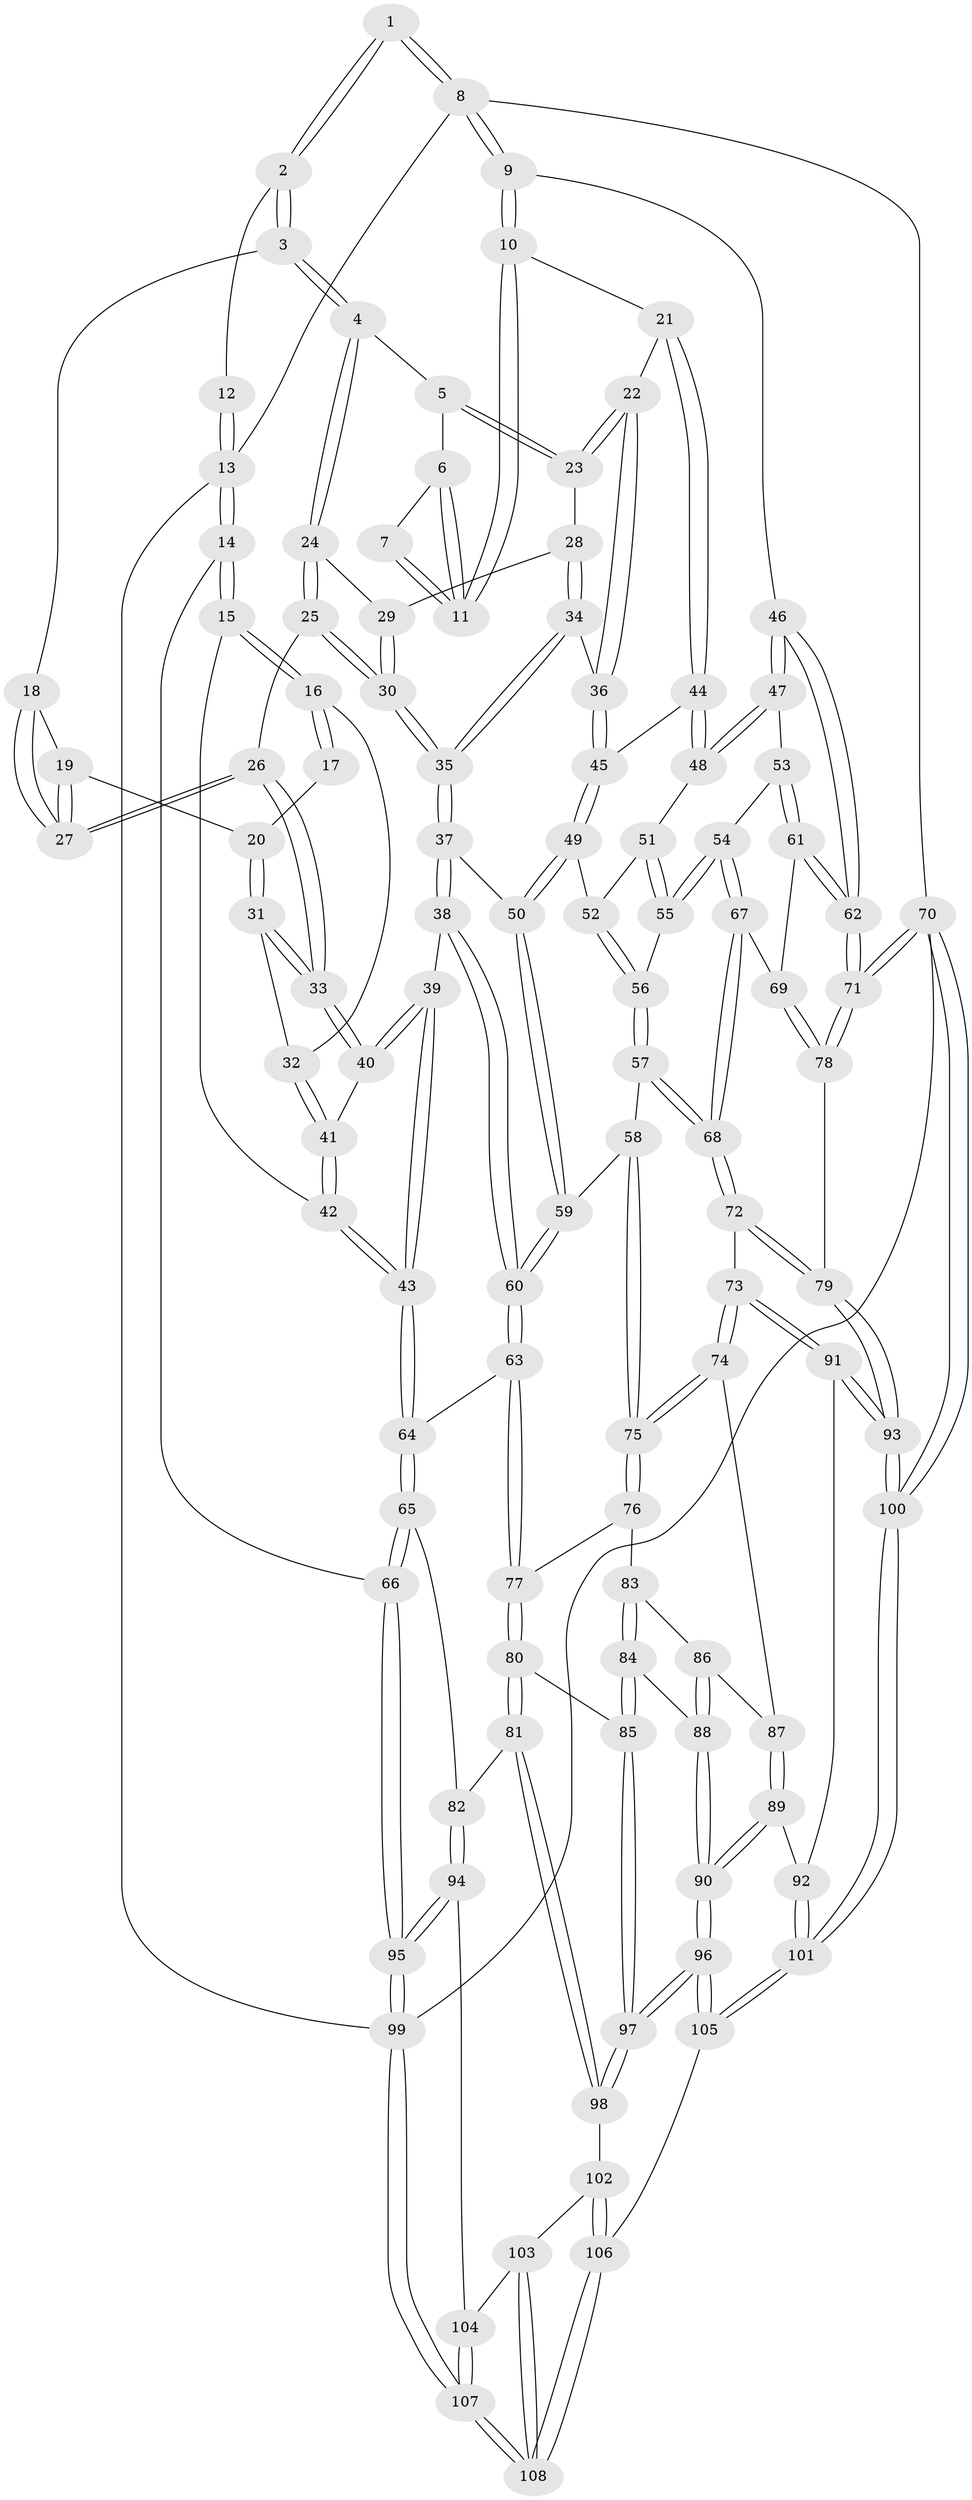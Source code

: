 // coarse degree distribution, {4: 0.46875, 5: 0.203125, 3: 0.1875, 7: 0.015625, 6: 0.09375, 2: 0.03125}
// Generated by graph-tools (version 1.1) at 2025/42/03/06/25 10:42:33]
// undirected, 108 vertices, 267 edges
graph export_dot {
graph [start="1"]
  node [color=gray90,style=filled];
  1 [pos="+0.8783708824425221+0"];
  2 [pos="+0.3975158716074414+0"];
  3 [pos="+0.40666747722065266+0"];
  4 [pos="+0.4171669719048704+0"];
  5 [pos="+0.5907341056678395+0.06594547070779298"];
  6 [pos="+0.6348643572987916+0.07281553760363398"];
  7 [pos="+0.7944704632980714+0"];
  8 [pos="+1+0"];
  9 [pos="+1+0.22380059371485722"];
  10 [pos="+0.7814619302123197+0.14348306765082453"];
  11 [pos="+0.7791851174966627+0.13857117493183574"];
  12 [pos="+0.3112206753504191+0"];
  13 [pos="+0+0"];
  14 [pos="+0+0.22618008507301574"];
  15 [pos="+0+0.2256381940786678"];
  16 [pos="+0.0270859924533331+0.1781101886608288"];
  17 [pos="+0.1946190701456241+0.009336365064408735"];
  18 [pos="+0.29328514892389207+0.08975106201625173"];
  19 [pos="+0.23645742678392848+0.16402139637032087"];
  20 [pos="+0.20072440758991686+0.16968195825198984"];
  21 [pos="+0.7127074525194531+0.24813715319174778"];
  22 [pos="+0.6167899080995036+0.2165020654515045"];
  23 [pos="+0.602108609824508+0.19502607501605232"];
  24 [pos="+0.41695076638740847+0"];
  25 [pos="+0.3664645198360511+0.15897778646689786"];
  26 [pos="+0.30708014256921773+0.22565346051559235"];
  27 [pos="+0.28195352658076295+0.19280619048810324"];
  28 [pos="+0.5076202655339772+0.19916202156494242"];
  29 [pos="+0.43404912315217736+0.010282621874682894"];
  30 [pos="+0.4497734637041822+0.2811636641897694"];
  31 [pos="+0.18301696368429957+0.19003761612352862"];
  32 [pos="+0.1569932422641681+0.21180134140414233"];
  33 [pos="+0.3060624066267848+0.23059990470913183"];
  34 [pos="+0.45726088368776313+0.27913839847145727"];
  35 [pos="+0.44994572797182547+0.28156300635497744"];
  36 [pos="+0.5510479803002019+0.2969266615516945"];
  37 [pos="+0.4025436617389808+0.3364134086708106"];
  38 [pos="+0.37829818760276696+0.34588884200698194"];
  39 [pos="+0.3675086678114894+0.34725892064901115"];
  40 [pos="+0.3058219473231056+0.23496558444600474"];
  41 [pos="+0.19290440392537472+0.27279796764546527"];
  42 [pos="+0.19263016988277273+0.3608784328265739"];
  43 [pos="+0.24037577498350146+0.45005310676696736"];
  44 [pos="+0.7137061636518885+0.2528429634131371"];
  45 [pos="+0.5734335872335726+0.34058918352523154"];
  46 [pos="+1+0.3128775559050422"];
  47 [pos="+0.746944640481518+0.33456488959808406"];
  48 [pos="+0.7414622051302269+0.3316255669636675"];
  49 [pos="+0.5805755067069944+0.3711443829054769"];
  50 [pos="+0.5012276975369706+0.4034485228979249"];
  51 [pos="+0.7240583305916097+0.34508941978531127"];
  52 [pos="+0.5903464048881616+0.3782222981729131"];
  53 [pos="+0.7674371870928853+0.3965353921431427"];
  54 [pos="+0.7653721339130461+0.5408126383194561"];
  55 [pos="+0.6594875570162748+0.4839129087283259"];
  56 [pos="+0.6149850622672017+0.48658597932966846"];
  57 [pos="+0.549462661205216+0.5436926953026482"];
  58 [pos="+0.5437587185737002+0.5469138889816636"];
  59 [pos="+0.5079822716653832+0.5505085746816153"];
  60 [pos="+0.48561791585781194+0.5622589455210278"];
  61 [pos="+0.9632027213438776+0.5007739956398334"];
  62 [pos="+1+0.38736728913958723"];
  63 [pos="+0.4475520413055739+0.5950789586794125"];
  64 [pos="+0.23042452313933515+0.48668791585972376"];
  65 [pos="+0.12269855580775624+0.5782750496075874"];
  66 [pos="+0+0.5787484426014877"];
  67 [pos="+0.8005801679563993+0.5872867473703082"];
  68 [pos="+0.7820343778488608+0.6259690190801102"];
  69 [pos="+0.9181322856467858+0.5375898414408313"];
  70 [pos="+1+1"];
  71 [pos="+1+0.8220878222699087"];
  72 [pos="+0.7695440359437504+0.668473814659215"];
  73 [pos="+0.7239128222621102+0.7066981746534288"];
  74 [pos="+0.6786013798016638+0.7098670246659762"];
  75 [pos="+0.6610699917527744+0.6968788783951392"];
  76 [pos="+0.5052122511583549+0.6744319021404733"];
  77 [pos="+0.44550531834811985+0.6237506193082141"];
  78 [pos="+0.9770726922335022+0.7844751773940709"];
  79 [pos="+0.9305398207086082+0.7946488289889097"];
  80 [pos="+0.37341488275969104+0.7522750252160837"];
  81 [pos="+0.286332584132743+0.7926476456882323"];
  82 [pos="+0.20515201985740428+0.7099134933951025"];
  83 [pos="+0.5338663139092366+0.7291457593893012"];
  84 [pos="+0.46635897353022165+0.7910819516546674"];
  85 [pos="+0.4147228924161315+0.7777773793695792"];
  86 [pos="+0.548609970575159+0.7424769968261307"];
  87 [pos="+0.618382001256409+0.7606730173480825"];
  88 [pos="+0.5070307988100949+0.8118213245046318"];
  89 [pos="+0.5747684486238135+0.8766989721325363"];
  90 [pos="+0.5714802249377889+0.8800797917603765"];
  91 [pos="+0.739867104879998+0.8353722843474143"];
  92 [pos="+0.7240735458740293+0.8532626172448718"];
  93 [pos="+0.8613282854381477+0.8920402152237893"];
  94 [pos="+0.03846318384198128+0.8707984732211723"];
  95 [pos="+0+0.7849318032310365"];
  96 [pos="+0.5374101977951693+1"];
  97 [pos="+0.4831013409257612+0.9496535279269599"];
  98 [pos="+0.2806963528830667+0.8248182833340786"];
  99 [pos="+0+1"];
  100 [pos="+0.8723796356725223+1"];
  101 [pos="+0.6819180590968953+1"];
  102 [pos="+0.27419588461704203+0.8393649752888241"];
  103 [pos="+0.13869224215075238+0.918005234053702"];
  104 [pos="+0.08312916036636904+0.8976727004616568"];
  105 [pos="+0.5539942441143819+1"];
  106 [pos="+0.3699929416669277+1"];
  107 [pos="+0+1"];
  108 [pos="+0.1848721318939288+1"];
  1 -- 2;
  1 -- 2;
  1 -- 8;
  1 -- 8;
  2 -- 3;
  2 -- 3;
  2 -- 12;
  3 -- 4;
  3 -- 4;
  3 -- 18;
  4 -- 5;
  4 -- 24;
  4 -- 24;
  5 -- 6;
  5 -- 23;
  5 -- 23;
  6 -- 7;
  6 -- 11;
  6 -- 11;
  7 -- 11;
  7 -- 11;
  8 -- 9;
  8 -- 9;
  8 -- 13;
  8 -- 70;
  9 -- 10;
  9 -- 10;
  9 -- 46;
  10 -- 11;
  10 -- 11;
  10 -- 21;
  12 -- 13;
  12 -- 13;
  13 -- 14;
  13 -- 14;
  13 -- 99;
  14 -- 15;
  14 -- 15;
  14 -- 66;
  15 -- 16;
  15 -- 16;
  15 -- 42;
  16 -- 17;
  16 -- 17;
  16 -- 32;
  17 -- 20;
  18 -- 19;
  18 -- 27;
  18 -- 27;
  19 -- 20;
  19 -- 27;
  19 -- 27;
  20 -- 31;
  20 -- 31;
  21 -- 22;
  21 -- 44;
  21 -- 44;
  22 -- 23;
  22 -- 23;
  22 -- 36;
  22 -- 36;
  23 -- 28;
  24 -- 25;
  24 -- 25;
  24 -- 29;
  25 -- 26;
  25 -- 30;
  25 -- 30;
  26 -- 27;
  26 -- 27;
  26 -- 33;
  26 -- 33;
  28 -- 29;
  28 -- 34;
  28 -- 34;
  29 -- 30;
  29 -- 30;
  30 -- 35;
  30 -- 35;
  31 -- 32;
  31 -- 33;
  31 -- 33;
  32 -- 41;
  32 -- 41;
  33 -- 40;
  33 -- 40;
  34 -- 35;
  34 -- 35;
  34 -- 36;
  35 -- 37;
  35 -- 37;
  36 -- 45;
  36 -- 45;
  37 -- 38;
  37 -- 38;
  37 -- 50;
  38 -- 39;
  38 -- 60;
  38 -- 60;
  39 -- 40;
  39 -- 40;
  39 -- 43;
  39 -- 43;
  40 -- 41;
  41 -- 42;
  41 -- 42;
  42 -- 43;
  42 -- 43;
  43 -- 64;
  43 -- 64;
  44 -- 45;
  44 -- 48;
  44 -- 48;
  45 -- 49;
  45 -- 49;
  46 -- 47;
  46 -- 47;
  46 -- 62;
  46 -- 62;
  47 -- 48;
  47 -- 48;
  47 -- 53;
  48 -- 51;
  49 -- 50;
  49 -- 50;
  49 -- 52;
  50 -- 59;
  50 -- 59;
  51 -- 52;
  51 -- 55;
  51 -- 55;
  52 -- 56;
  52 -- 56;
  53 -- 54;
  53 -- 61;
  53 -- 61;
  54 -- 55;
  54 -- 55;
  54 -- 67;
  54 -- 67;
  55 -- 56;
  56 -- 57;
  56 -- 57;
  57 -- 58;
  57 -- 68;
  57 -- 68;
  58 -- 59;
  58 -- 75;
  58 -- 75;
  59 -- 60;
  59 -- 60;
  60 -- 63;
  60 -- 63;
  61 -- 62;
  61 -- 62;
  61 -- 69;
  62 -- 71;
  62 -- 71;
  63 -- 64;
  63 -- 77;
  63 -- 77;
  64 -- 65;
  64 -- 65;
  65 -- 66;
  65 -- 66;
  65 -- 82;
  66 -- 95;
  66 -- 95;
  67 -- 68;
  67 -- 68;
  67 -- 69;
  68 -- 72;
  68 -- 72;
  69 -- 78;
  69 -- 78;
  70 -- 71;
  70 -- 71;
  70 -- 100;
  70 -- 100;
  70 -- 99;
  71 -- 78;
  71 -- 78;
  72 -- 73;
  72 -- 79;
  72 -- 79;
  73 -- 74;
  73 -- 74;
  73 -- 91;
  73 -- 91;
  74 -- 75;
  74 -- 75;
  74 -- 87;
  75 -- 76;
  75 -- 76;
  76 -- 77;
  76 -- 83;
  77 -- 80;
  77 -- 80;
  78 -- 79;
  79 -- 93;
  79 -- 93;
  80 -- 81;
  80 -- 81;
  80 -- 85;
  81 -- 82;
  81 -- 98;
  81 -- 98;
  82 -- 94;
  82 -- 94;
  83 -- 84;
  83 -- 84;
  83 -- 86;
  84 -- 85;
  84 -- 85;
  84 -- 88;
  85 -- 97;
  85 -- 97;
  86 -- 87;
  86 -- 88;
  86 -- 88;
  87 -- 89;
  87 -- 89;
  88 -- 90;
  88 -- 90;
  89 -- 90;
  89 -- 90;
  89 -- 92;
  90 -- 96;
  90 -- 96;
  91 -- 92;
  91 -- 93;
  91 -- 93;
  92 -- 101;
  92 -- 101;
  93 -- 100;
  93 -- 100;
  94 -- 95;
  94 -- 95;
  94 -- 104;
  95 -- 99;
  95 -- 99;
  96 -- 97;
  96 -- 97;
  96 -- 105;
  96 -- 105;
  97 -- 98;
  97 -- 98;
  98 -- 102;
  99 -- 107;
  99 -- 107;
  100 -- 101;
  100 -- 101;
  101 -- 105;
  101 -- 105;
  102 -- 103;
  102 -- 106;
  102 -- 106;
  103 -- 104;
  103 -- 108;
  103 -- 108;
  104 -- 107;
  104 -- 107;
  105 -- 106;
  106 -- 108;
  106 -- 108;
  107 -- 108;
  107 -- 108;
}
